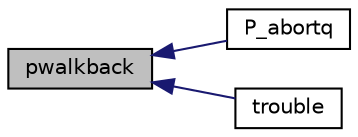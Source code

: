 digraph "pwalkback"
{
  edge [fontname="Helvetica",fontsize="10",labelfontname="Helvetica",labelfontsize="10"];
  node [fontname="Helvetica",fontsize="10",shape=record];
  rankdir="LR";
  Node868 [label="pwalkback",height=0.2,width=0.4,color="black", fillcolor="grey75", style="filled", fontcolor="black"];
  Node868 -> Node869 [dir="back",color="midnightblue",fontsize="10",style="solid",fontname="Helvetica"];
  Node869 [label="P_abortq",height=0.2,width=0.4,color="black", fillcolor="white", style="filled",URL="$atlast_8c.html#a9ba77f52f8072b3ef85f8a8bf549fc66"];
  Node868 -> Node870 [dir="back",color="midnightblue",fontsize="10",style="solid",fontname="Helvetica"];
  Node870 [label="trouble",height=0.2,width=0.4,color="black", fillcolor="white", style="filled",URL="$atlast_8c.html#aae37eb6a66db0c6ce598a83a374b4d93"];
}
